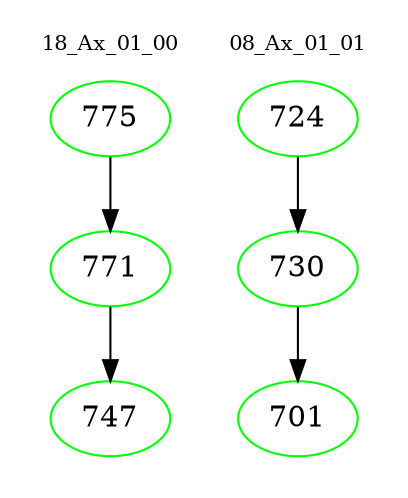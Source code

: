 digraph{
subgraph cluster_0 {
color = white
label = "18_Ax_01_00";
fontsize=10;
T0_775 [label="775", color="green"]
T0_775 -> T0_771 [color="black"]
T0_771 [label="771", color="green"]
T0_771 -> T0_747 [color="black"]
T0_747 [label="747", color="green"]
}
subgraph cluster_1 {
color = white
label = "08_Ax_01_01";
fontsize=10;
T1_724 [label="724", color="green"]
T1_724 -> T1_730 [color="black"]
T1_730 [label="730", color="green"]
T1_730 -> T1_701 [color="black"]
T1_701 [label="701", color="green"]
}
}
